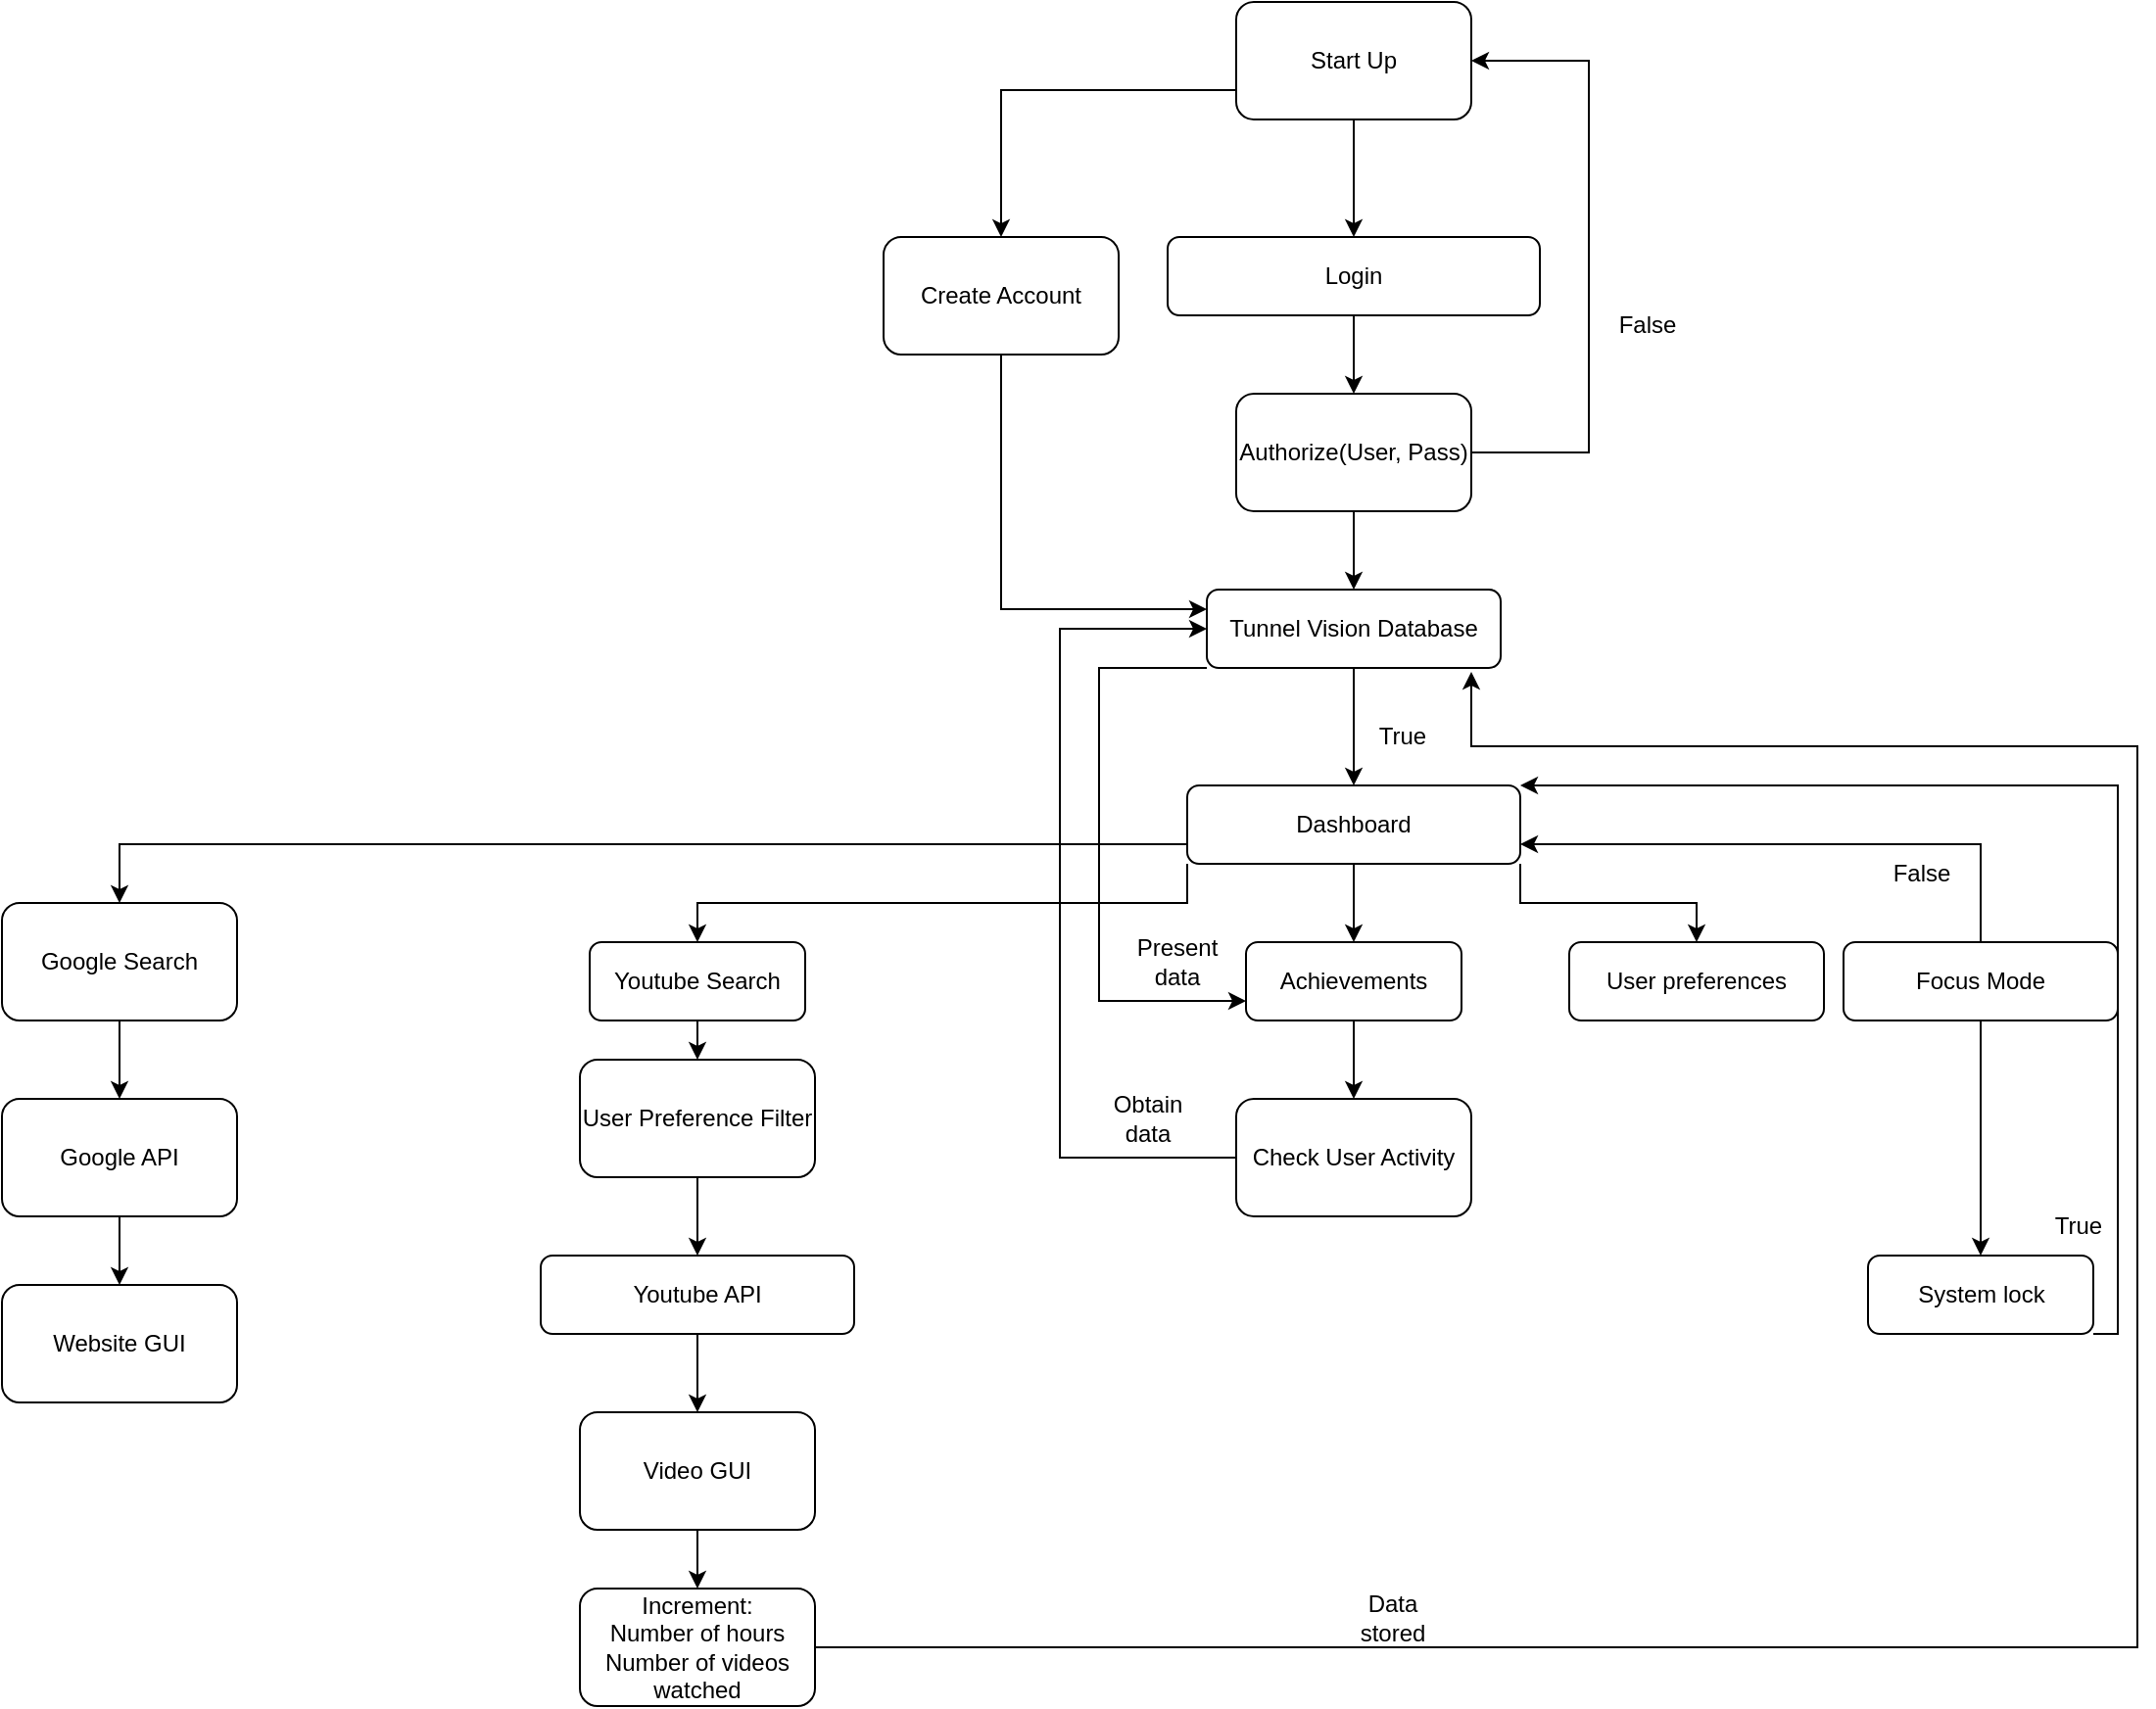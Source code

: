 <mxfile version="17.4.2" type="device"><diagram id="wo57OQt3RokD_6Ey0Yhy" name="Page-1"><mxGraphModel dx="1317" dy="754" grid="1" gridSize="10" guides="1" tooltips="1" connect="1" arrows="1" fold="1" page="1" pageScale="1" pageWidth="850" pageHeight="1100" math="0" shadow="0"><root><mxCell id="0"/><mxCell id="1" parent="0"/><mxCell id="I9ENOJc9PiWE4n3-xbIR-3" value="Login" style="rounded=1;whiteSpace=wrap;html=1;" parent="1" vertex="1"><mxGeometry x="345" y="120" width="190" height="40" as="geometry"/></mxCell><mxCell id="MXX2plmyNbQloIspur0T-24" style="edgeStyle=orthogonalEdgeStyle;rounded=0;orthogonalLoop=1;jettySize=auto;html=1;exitX=1;exitY=0.5;exitDx=0;exitDy=0;entryX=1;entryY=0.5;entryDx=0;entryDy=0;" parent="1" source="MXX2plmyNbQloIspur0T-5" target="MXX2plmyNbQloIspur0T-3" edge="1"><mxGeometry relative="1" as="geometry"><Array as="points"><mxPoint x="560" y="230"/><mxPoint x="560" y="30"/></Array></mxGeometry></mxCell><mxCell id="MXX2plmyNbQloIspur0T-42" style="edgeStyle=orthogonalEdgeStyle;rounded=0;orthogonalLoop=1;jettySize=auto;html=1;exitX=0;exitY=1;exitDx=0;exitDy=0;entryX=0;entryY=0.75;entryDx=0;entryDy=0;" parent="1" source="I9ENOJc9PiWE4n3-xbIR-4" target="I9ENOJc9PiWE4n3-xbIR-19" edge="1"><mxGeometry relative="1" as="geometry"><Array as="points"><mxPoint x="310" y="340"/><mxPoint x="310" y="510"/></Array></mxGeometry></mxCell><mxCell id="I9ENOJc9PiWE4n3-xbIR-4" value="Tunnel Vision Database" style="rounded=1;whiteSpace=wrap;html=1;" parent="1" vertex="1"><mxGeometry x="365" y="300" width="150" height="40" as="geometry"/></mxCell><mxCell id="MXX2plmyNbQloIspur0T-44" style="edgeStyle=orthogonalEdgeStyle;rounded=0;orthogonalLoop=1;jettySize=auto;html=1;exitX=0.5;exitY=1;exitDx=0;exitDy=0;entryX=0.5;entryY=0;entryDx=0;entryDy=0;" parent="1" source="I9ENOJc9PiWE4n3-xbIR-5" target="MXX2plmyNbQloIspur0T-43" edge="1"><mxGeometry relative="1" as="geometry"/></mxCell><mxCell id="I9ENOJc9PiWE4n3-xbIR-5" value="Youtube API" style="rounded=1;whiteSpace=wrap;html=1;" parent="1" vertex="1"><mxGeometry x="25" y="640" width="160" height="40" as="geometry"/></mxCell><mxCell id="MXX2plmyNbQloIspur0T-14" style="edgeStyle=orthogonalEdgeStyle;rounded=0;orthogonalLoop=1;jettySize=auto;html=1;exitX=0.5;exitY=1;exitDx=0;exitDy=0;entryX=0.5;entryY=0;entryDx=0;entryDy=0;" parent="1" source="I9ENOJc9PiWE4n3-xbIR-6" target="I9ENOJc9PiWE4n3-xbIR-19" edge="1"><mxGeometry relative="1" as="geometry"/></mxCell><mxCell id="MXX2plmyNbQloIspur0T-18" style="edgeStyle=orthogonalEdgeStyle;rounded=0;orthogonalLoop=1;jettySize=auto;html=1;exitX=0;exitY=1;exitDx=0;exitDy=0;" parent="1" source="I9ENOJc9PiWE4n3-xbIR-6" target="I9ENOJc9PiWE4n3-xbIR-22" edge="1"><mxGeometry relative="1" as="geometry"/></mxCell><mxCell id="MXX2plmyNbQloIspur0T-20" style="edgeStyle=orthogonalEdgeStyle;rounded=0;orthogonalLoop=1;jettySize=auto;html=1;exitX=1;exitY=1;exitDx=0;exitDy=0;entryX=0.5;entryY=0;entryDx=0;entryDy=0;" parent="1" source="I9ENOJc9PiWE4n3-xbIR-6" target="I9ENOJc9PiWE4n3-xbIR-16" edge="1"><mxGeometry relative="1" as="geometry"/></mxCell><mxCell id="MXX2plmyNbQloIspur0T-23" style="edgeStyle=orthogonalEdgeStyle;rounded=0;orthogonalLoop=1;jettySize=auto;html=1;exitX=0;exitY=0.75;exitDx=0;exitDy=0;" parent="1" source="I9ENOJc9PiWE4n3-xbIR-6" target="MXX2plmyNbQloIspur0T-22" edge="1"><mxGeometry relative="1" as="geometry"/></mxCell><mxCell id="I9ENOJc9PiWE4n3-xbIR-6" value="Dashboard" style="rounded=1;whiteSpace=wrap;html=1;" parent="1" vertex="1"><mxGeometry x="355" y="400" width="170" height="40" as="geometry"/></mxCell><mxCell id="I9ENOJc9PiWE4n3-xbIR-8" value="System lock" style="rounded=1;whiteSpace=wrap;html=1;" parent="1" vertex="1"><mxGeometry x="702.5" y="640" width="115" height="40" as="geometry"/></mxCell><mxCell id="I9ENOJc9PiWE4n3-xbIR-16" value="User preferences" style="rounded=1;whiteSpace=wrap;html=1;" parent="1" vertex="1"><mxGeometry x="550" y="480" width="130" height="40" as="geometry"/></mxCell><mxCell id="MXX2plmyNbQloIspur0T-38" style="edgeStyle=orthogonalEdgeStyle;rounded=0;orthogonalLoop=1;jettySize=auto;html=1;exitX=0.5;exitY=1;exitDx=0;exitDy=0;entryX=0.5;entryY=0;entryDx=0;entryDy=0;" parent="1" source="I9ENOJc9PiWE4n3-xbIR-19" target="MXX2plmyNbQloIspur0T-36" edge="1"><mxGeometry relative="1" as="geometry"/></mxCell><mxCell id="I9ENOJc9PiWE4n3-xbIR-19" value="Achievements" style="rounded=1;whiteSpace=wrap;html=1;" parent="1" vertex="1"><mxGeometry x="385" y="480" width="110" height="40" as="geometry"/></mxCell><mxCell id="MXX2plmyNbQloIspur0T-34" style="edgeStyle=orthogonalEdgeStyle;rounded=0;orthogonalLoop=1;jettySize=auto;html=1;exitX=0.5;exitY=1;exitDx=0;exitDy=0;entryX=0.5;entryY=0;entryDx=0;entryDy=0;" parent="1" source="I9ENOJc9PiWE4n3-xbIR-22" target="MXX2plmyNbQloIspur0T-33" edge="1"><mxGeometry relative="1" as="geometry"/></mxCell><mxCell id="I9ENOJc9PiWE4n3-xbIR-22" value="Youtube Search" style="rounded=1;whiteSpace=wrap;html=1;" parent="1" vertex="1"><mxGeometry x="50" y="480" width="110" height="40" as="geometry"/></mxCell><mxCell id="MXX2plmyNbQloIspur0T-57" style="edgeStyle=orthogonalEdgeStyle;rounded=0;orthogonalLoop=1;jettySize=auto;html=1;exitX=0;exitY=0.75;exitDx=0;exitDy=0;entryX=0.5;entryY=0;entryDx=0;entryDy=0;" parent="1" source="MXX2plmyNbQloIspur0T-3" target="MXX2plmyNbQloIspur0T-55" edge="1"><mxGeometry relative="1" as="geometry"/></mxCell><mxCell id="MXX2plmyNbQloIspur0T-3" value="Start Up" style="rounded=1;whiteSpace=wrap;html=1;" parent="1" vertex="1"><mxGeometry x="380" width="120" height="60" as="geometry"/></mxCell><mxCell id="MXX2plmyNbQloIspur0T-4" value="" style="endArrow=classic;html=1;rounded=0;exitX=0.5;exitY=1;exitDx=0;exitDy=0;entryX=0.5;entryY=0;entryDx=0;entryDy=0;" parent="1" source="MXX2plmyNbQloIspur0T-3" target="I9ENOJc9PiWE4n3-xbIR-3" edge="1"><mxGeometry width="50" height="50" relative="1" as="geometry"><mxPoint x="400" y="220" as="sourcePoint"/><mxPoint x="450" y="170" as="targetPoint"/></mxGeometry></mxCell><mxCell id="MXX2plmyNbQloIspur0T-5" value="Authorize(User, Pass)" style="rounded=1;whiteSpace=wrap;html=1;" parent="1" vertex="1"><mxGeometry x="380" y="200" width="120" height="60" as="geometry"/></mxCell><mxCell id="MXX2plmyNbQloIspur0T-6" value="" style="endArrow=classic;html=1;rounded=0;exitX=0.5;exitY=1;exitDx=0;exitDy=0;entryX=0.5;entryY=0;entryDx=0;entryDy=0;" parent="1" source="I9ENOJc9PiWE4n3-xbIR-3" target="MXX2plmyNbQloIspur0T-5" edge="1"><mxGeometry width="50" height="50" relative="1" as="geometry"><mxPoint x="400" y="220" as="sourcePoint"/><mxPoint x="450" y="170" as="targetPoint"/></mxGeometry></mxCell><mxCell id="MXX2plmyNbQloIspur0T-7" value="" style="endArrow=classic;html=1;rounded=0;exitX=0.5;exitY=1;exitDx=0;exitDy=0;entryX=0.5;entryY=0;entryDx=0;entryDy=0;" parent="1" source="MXX2plmyNbQloIspur0T-5" target="I9ENOJc9PiWE4n3-xbIR-4" edge="1"><mxGeometry width="50" height="50" relative="1" as="geometry"><mxPoint x="400" y="220" as="sourcePoint"/><mxPoint x="450" y="170" as="targetPoint"/></mxGeometry></mxCell><mxCell id="MXX2plmyNbQloIspur0T-8" value="" style="endArrow=classic;html=1;rounded=0;exitX=0.5;exitY=1;exitDx=0;exitDy=0;entryX=0.5;entryY=0;entryDx=0;entryDy=0;" parent="1" source="I9ENOJc9PiWE4n3-xbIR-4" target="I9ENOJc9PiWE4n3-xbIR-6" edge="1"><mxGeometry width="50" height="50" relative="1" as="geometry"><mxPoint x="400" y="220" as="sourcePoint"/><mxPoint x="450" y="170" as="targetPoint"/></mxGeometry></mxCell><mxCell id="QAbxfWeVw4CtknMigvbK-4" style="edgeStyle=orthogonalEdgeStyle;rounded=0;orthogonalLoop=1;jettySize=auto;html=1;exitX=0.5;exitY=0;exitDx=0;exitDy=0;entryX=1;entryY=0.75;entryDx=0;entryDy=0;" edge="1" parent="1" source="I9ENOJc9PiWE4n3-xbIR-7" target="I9ENOJc9PiWE4n3-xbIR-6"><mxGeometry relative="1" as="geometry"/></mxCell><mxCell id="I9ENOJc9PiWE4n3-xbIR-7" value="Focus Mode" style="rounded=1;whiteSpace=wrap;html=1;" parent="1" vertex="1"><mxGeometry x="690" y="480" width="140" height="40" as="geometry"/></mxCell><mxCell id="MXX2plmyNbQloIspur0T-12" value="" style="endArrow=classic;html=1;rounded=0;exitX=0.5;exitY=1;exitDx=0;exitDy=0;entryX=0.5;entryY=0;entryDx=0;entryDy=0;" parent="1" source="I9ENOJc9PiWE4n3-xbIR-7" target="I9ENOJc9PiWE4n3-xbIR-8" edge="1"><mxGeometry width="50" height="50" relative="1" as="geometry"><mxPoint x="400" y="430" as="sourcePoint"/><mxPoint x="450" y="380" as="targetPoint"/></mxGeometry></mxCell><mxCell id="MXX2plmyNbQloIspur0T-16" value="True" style="text;html=1;strokeColor=none;fillColor=none;align=center;verticalAlign=middle;whiteSpace=wrap;rounded=0;" parent="1" vertex="1"><mxGeometry x="435" y="360" width="60" height="30" as="geometry"/></mxCell><mxCell id="MXX2plmyNbQloIspur0T-17" value="False" style="text;html=1;strokeColor=none;fillColor=none;align=center;verticalAlign=middle;whiteSpace=wrap;rounded=0;" parent="1" vertex="1"><mxGeometry x="560" y="150" width="60" height="30" as="geometry"/></mxCell><mxCell id="MXX2plmyNbQloIspur0T-31" style="edgeStyle=orthogonalEdgeStyle;rounded=0;orthogonalLoop=1;jettySize=auto;html=1;exitX=0.5;exitY=1;exitDx=0;exitDy=0;entryX=0.5;entryY=0;entryDx=0;entryDy=0;" parent="1" source="MXX2plmyNbQloIspur0T-22" target="MXX2plmyNbQloIspur0T-30" edge="1"><mxGeometry relative="1" as="geometry"/></mxCell><mxCell id="MXX2plmyNbQloIspur0T-22" value="Google Search" style="rounded=1;whiteSpace=wrap;html=1;" parent="1" vertex="1"><mxGeometry x="-250" y="460" width="120" height="60" as="geometry"/></mxCell><mxCell id="MXX2plmyNbQloIspur0T-25" value="" style="endArrow=classic;html=1;rounded=0;exitX=1;exitY=1;exitDx=0;exitDy=0;entryX=1;entryY=0;entryDx=0;entryDy=0;" parent="1" source="I9ENOJc9PiWE4n3-xbIR-8" target="I9ENOJc9PiWE4n3-xbIR-6" edge="1"><mxGeometry width="50" height="50" relative="1" as="geometry"><mxPoint x="400" y="430" as="sourcePoint"/><mxPoint x="450" y="380" as="targetPoint"/><Array as="points"><mxPoint x="830" y="680"/><mxPoint x="830" y="600"/><mxPoint x="830" y="400"/></Array></mxGeometry></mxCell><mxCell id="MXX2plmyNbQloIspur0T-27" value="True" style="text;html=1;strokeColor=none;fillColor=none;align=center;verticalAlign=middle;whiteSpace=wrap;rounded=0;" parent="1" vertex="1"><mxGeometry x="780" y="610" width="60" height="30" as="geometry"/></mxCell><mxCell id="MXX2plmyNbQloIspur0T-28" value="False" style="text;html=1;strokeColor=none;fillColor=none;align=center;verticalAlign=middle;whiteSpace=wrap;rounded=0;" parent="1" vertex="1"><mxGeometry x="700" y="430" width="60" height="30" as="geometry"/></mxCell><mxCell id="MXX2plmyNbQloIspur0T-46" style="edgeStyle=orthogonalEdgeStyle;rounded=0;orthogonalLoop=1;jettySize=auto;html=1;exitX=0.5;exitY=1;exitDx=0;exitDy=0;entryX=0.5;entryY=0;entryDx=0;entryDy=0;" parent="1" source="MXX2plmyNbQloIspur0T-30" target="MXX2plmyNbQloIspur0T-45" edge="1"><mxGeometry relative="1" as="geometry"/></mxCell><mxCell id="MXX2plmyNbQloIspur0T-30" value="Google API" style="rounded=1;whiteSpace=wrap;html=1;" parent="1" vertex="1"><mxGeometry x="-250" y="560" width="120" height="60" as="geometry"/></mxCell><mxCell id="MXX2plmyNbQloIspur0T-35" style="edgeStyle=orthogonalEdgeStyle;rounded=0;orthogonalLoop=1;jettySize=auto;html=1;exitX=0.5;exitY=1;exitDx=0;exitDy=0;entryX=0.5;entryY=0;entryDx=0;entryDy=0;" parent="1" source="MXX2plmyNbQloIspur0T-33" target="I9ENOJc9PiWE4n3-xbIR-5" edge="1"><mxGeometry relative="1" as="geometry"/></mxCell><mxCell id="MXX2plmyNbQloIspur0T-33" value="User Preference Filter" style="rounded=1;whiteSpace=wrap;html=1;" parent="1" vertex="1"><mxGeometry x="45" y="540" width="120" height="60" as="geometry"/></mxCell><mxCell id="MXX2plmyNbQloIspur0T-39" style="edgeStyle=orthogonalEdgeStyle;rounded=0;orthogonalLoop=1;jettySize=auto;html=1;exitX=0;exitY=0.5;exitDx=0;exitDy=0;entryX=0;entryY=0.5;entryDx=0;entryDy=0;" parent="1" source="MXX2plmyNbQloIspur0T-36" target="I9ENOJc9PiWE4n3-xbIR-4" edge="1"><mxGeometry relative="1" as="geometry"><Array as="points"><mxPoint x="290" y="590"/><mxPoint x="290" y="320"/></Array></mxGeometry></mxCell><mxCell id="MXX2plmyNbQloIspur0T-36" value="Check User Activity" style="rounded=1;whiteSpace=wrap;html=1;" parent="1" vertex="1"><mxGeometry x="380" y="560" width="120" height="60" as="geometry"/></mxCell><mxCell id="MXX2plmyNbQloIspur0T-50" style="edgeStyle=orthogonalEdgeStyle;rounded=0;orthogonalLoop=1;jettySize=auto;html=1;exitX=0.5;exitY=1;exitDx=0;exitDy=0;entryX=0.5;entryY=0;entryDx=0;entryDy=0;" parent="1" source="MXX2plmyNbQloIspur0T-43" target="MXX2plmyNbQloIspur0T-47" edge="1"><mxGeometry relative="1" as="geometry"/></mxCell><mxCell id="MXX2plmyNbQloIspur0T-43" value="Video GUI" style="rounded=1;whiteSpace=wrap;html=1;" parent="1" vertex="1"><mxGeometry x="45" y="720" width="120" height="60" as="geometry"/></mxCell><mxCell id="MXX2plmyNbQloIspur0T-45" value="Website GUI" style="rounded=1;whiteSpace=wrap;html=1;" parent="1" vertex="1"><mxGeometry x="-250" y="655" width="120" height="60" as="geometry"/></mxCell><mxCell id="MXX2plmyNbQloIspur0T-51" style="edgeStyle=orthogonalEdgeStyle;rounded=0;orthogonalLoop=1;jettySize=auto;html=1;exitX=1;exitY=0.5;exitDx=0;exitDy=0;entryX=0.9;entryY=1.05;entryDx=0;entryDy=0;entryPerimeter=0;" parent="1" source="MXX2plmyNbQloIspur0T-47" target="I9ENOJc9PiWE4n3-xbIR-4" edge="1"><mxGeometry relative="1" as="geometry"><Array as="points"><mxPoint x="840" y="840"/><mxPoint x="840" y="380"/><mxPoint x="500" y="380"/></Array></mxGeometry></mxCell><mxCell id="MXX2plmyNbQloIspur0T-47" value="Increment:&lt;br&gt;Number of hours&lt;br&gt;Number of videos watched&lt;br&gt;" style="rounded=1;whiteSpace=wrap;html=1;" parent="1" vertex="1"><mxGeometry x="45" y="810" width="120" height="60" as="geometry"/></mxCell><mxCell id="MXX2plmyNbQloIspur0T-52" value="Data stored" style="text;html=1;strokeColor=none;fillColor=none;align=center;verticalAlign=middle;whiteSpace=wrap;rounded=0;" parent="1" vertex="1"><mxGeometry x="430" y="810" width="60" height="30" as="geometry"/></mxCell><mxCell id="MXX2plmyNbQloIspur0T-53" value="Obtain data" style="text;html=1;strokeColor=none;fillColor=none;align=center;verticalAlign=middle;whiteSpace=wrap;rounded=0;" parent="1" vertex="1"><mxGeometry x="305" y="555" width="60" height="30" as="geometry"/></mxCell><mxCell id="MXX2plmyNbQloIspur0T-54" value="Present data" style="text;html=1;strokeColor=none;fillColor=none;align=center;verticalAlign=middle;whiteSpace=wrap;rounded=0;" parent="1" vertex="1"><mxGeometry x="320" y="475" width="60" height="30" as="geometry"/></mxCell><mxCell id="MXX2plmyNbQloIspur0T-56" style="edgeStyle=orthogonalEdgeStyle;rounded=0;orthogonalLoop=1;jettySize=auto;html=1;exitX=0.5;exitY=1;exitDx=0;exitDy=0;entryX=0;entryY=0.25;entryDx=0;entryDy=0;" parent="1" source="MXX2plmyNbQloIspur0T-55" target="I9ENOJc9PiWE4n3-xbIR-4" edge="1"><mxGeometry relative="1" as="geometry"/></mxCell><mxCell id="MXX2plmyNbQloIspur0T-55" value="Create Account" style="rounded=1;whiteSpace=wrap;html=1;" parent="1" vertex="1"><mxGeometry x="200" y="120" width="120" height="60" as="geometry"/></mxCell></root></mxGraphModel></diagram></mxfile>